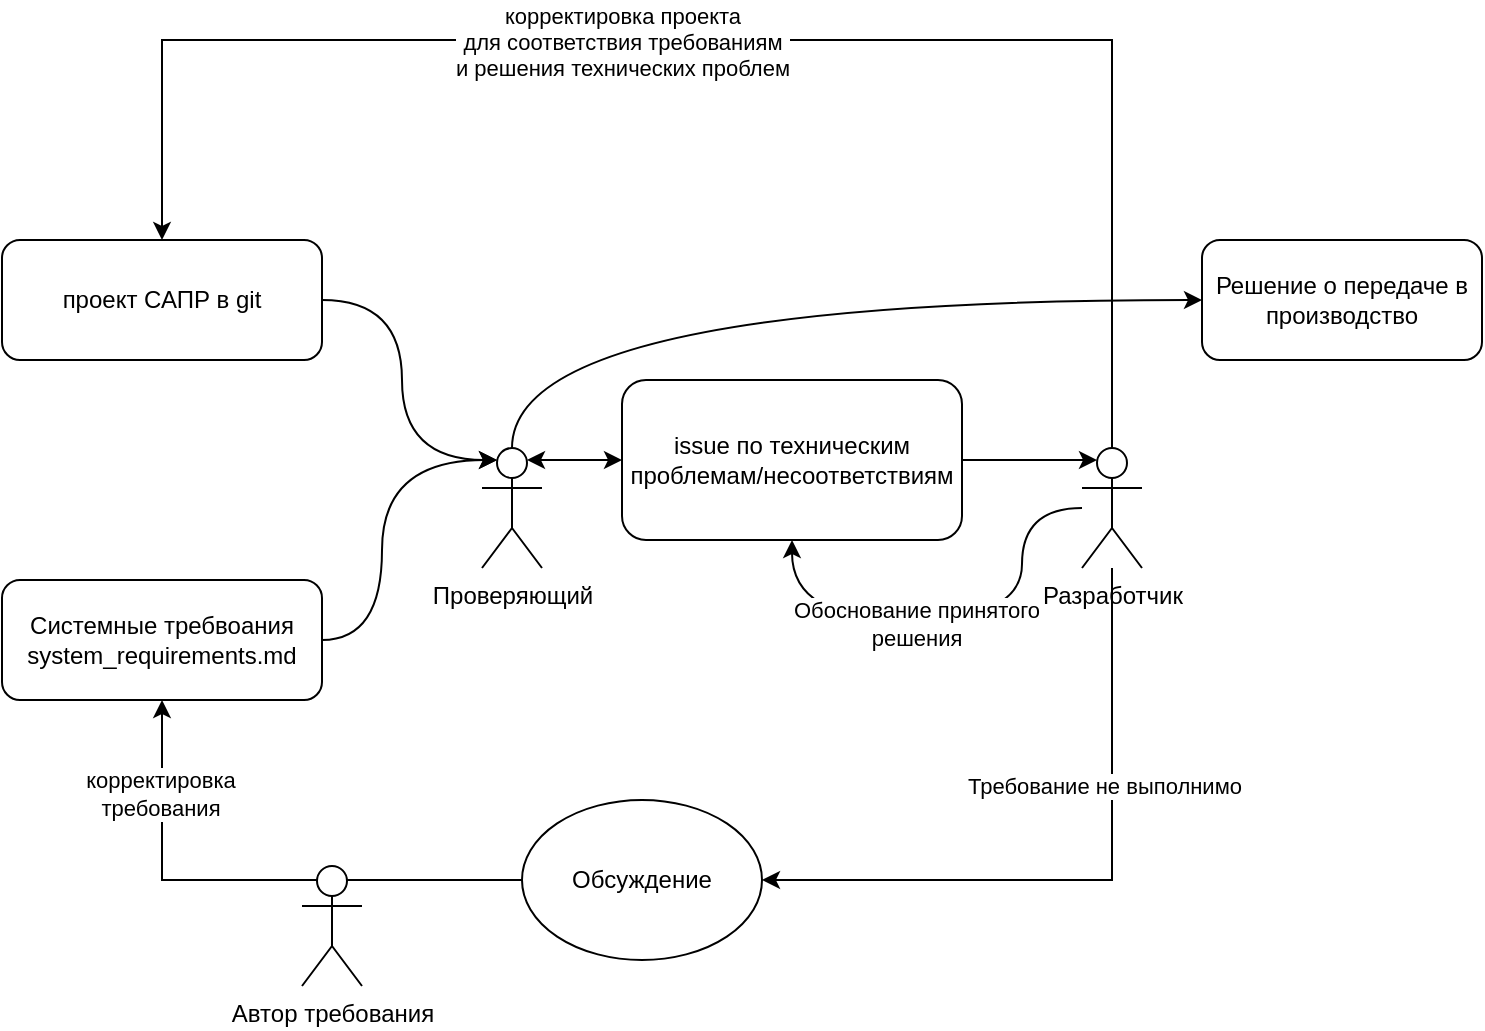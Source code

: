 <mxfile version="26.0.4">
  <diagram name="Page-1" id="GViEpS75mmgg416Dqrkz">
    <mxGraphModel dx="815" dy="499" grid="1" gridSize="10" guides="1" tooltips="1" connect="1" arrows="1" fold="1" page="1" pageScale="1" pageWidth="1169" pageHeight="827" math="0" shadow="0">
      <root>
        <mxCell id="0" />
        <mxCell id="1" parent="0" />
        <mxCell id="POo-i6RBd2wIl-Q0vdCe-14" style="edgeStyle=orthogonalEdgeStyle;curved=1;rounded=0;orthogonalLoop=1;jettySize=auto;html=1;exitX=1;exitY=0.5;exitDx=0;exitDy=0;entryX=0.25;entryY=0.1;entryDx=0;entryDy=0;entryPerimeter=0;" parent="1" source="POo-i6RBd2wIl-Q0vdCe-3" target="POo-i6RBd2wIl-Q0vdCe-5" edge="1">
          <mxGeometry relative="1" as="geometry">
            <Array as="points">
              <mxPoint x="220" y="360" />
              <mxPoint x="220" y="270" />
            </Array>
          </mxGeometry>
        </mxCell>
        <mxCell id="POo-i6RBd2wIl-Q0vdCe-3" value="Системные требвоания&lt;br&gt;system_requirements.md" style="rounded=1;whiteSpace=wrap;html=1;" parent="1" vertex="1">
          <mxGeometry x="30" y="330" width="160" height="60" as="geometry" />
        </mxCell>
        <mxCell id="POo-i6RBd2wIl-Q0vdCe-4" value="проект САПР в git" style="rounded=1;whiteSpace=wrap;html=1;" parent="1" vertex="1">
          <mxGeometry x="30" y="160" width="160" height="60" as="geometry" />
        </mxCell>
        <mxCell id="POo-i6RBd2wIl-Q0vdCe-17" style="edgeStyle=orthogonalEdgeStyle;curved=1;rounded=0;orthogonalLoop=1;jettySize=auto;html=1;exitX=0.75;exitY=0.1;exitDx=0;exitDy=0;exitPerimeter=0;entryX=0;entryY=0.5;entryDx=0;entryDy=0;startArrow=classic;startFill=1;" parent="1" source="POo-i6RBd2wIl-Q0vdCe-5" target="POo-i6RBd2wIl-Q0vdCe-8" edge="1">
          <mxGeometry relative="1" as="geometry">
            <mxPoint x="370" y="270.0" as="targetPoint" />
          </mxGeometry>
        </mxCell>
        <mxCell id="POo-i6RBd2wIl-Q0vdCe-5" value="Проверяющий" style="shape=umlActor;verticalLabelPosition=bottom;verticalAlign=top;html=1;outlineConnect=0;" parent="1" vertex="1">
          <mxGeometry x="270" y="264" width="30" height="60" as="geometry" />
        </mxCell>
        <mxCell id="POo-i6RBd2wIl-Q0vdCe-8" value="issue по техническим проблемам/несоответствиям" style="rounded=1;whiteSpace=wrap;html=1;" parent="1" vertex="1">
          <mxGeometry x="340" y="230" width="170" height="80" as="geometry" />
        </mxCell>
        <mxCell id="POo-i6RBd2wIl-Q0vdCe-12" style="edgeStyle=orthogonalEdgeStyle;curved=1;rounded=0;orthogonalLoop=1;jettySize=auto;html=1;exitX=1;exitY=0.5;exitDx=0;exitDy=0;entryX=0.25;entryY=0.1;entryDx=0;entryDy=0;entryPerimeter=0;" parent="1" source="POo-i6RBd2wIl-Q0vdCe-4" target="POo-i6RBd2wIl-Q0vdCe-5" edge="1">
          <mxGeometry relative="1" as="geometry">
            <mxPoint x="250" y="270" as="targetPoint" />
            <Array as="points">
              <mxPoint x="230" y="190" />
              <mxPoint x="230" y="270" />
            </Array>
          </mxGeometry>
        </mxCell>
        <mxCell id="POo-i6RBd2wIl-Q0vdCe-26" style="edgeStyle=orthogonalEdgeStyle;rounded=0;orthogonalLoop=1;jettySize=auto;html=1;entryX=1;entryY=0.5;entryDx=0;entryDy=0;" parent="1" target="POo-i6RBd2wIl-Q0vdCe-21" edge="1">
          <mxGeometry relative="1" as="geometry">
            <Array as="points">
              <mxPoint x="585" y="480" />
            </Array>
            <mxPoint x="585" y="324" as="sourcePoint" />
            <mxPoint x="405" y="480" as="targetPoint" />
          </mxGeometry>
        </mxCell>
        <mxCell id="POo-i6RBd2wIl-Q0vdCe-27" value="Требование не выполнимо" style="edgeLabel;html=1;align=center;verticalAlign=middle;resizable=0;points=[];" parent="POo-i6RBd2wIl-Q0vdCe-26" vertex="1" connectable="0">
          <mxGeometry x="-0.341" y="-4" relative="1" as="geometry">
            <mxPoint as="offset" />
          </mxGeometry>
        </mxCell>
        <mxCell id="POo-i6RBd2wIl-Q0vdCe-30" style="edgeStyle=orthogonalEdgeStyle;rounded=0;orthogonalLoop=1;jettySize=auto;html=1;exitX=0.5;exitY=0;exitDx=0;exitDy=0;exitPerimeter=0;entryX=0.5;entryY=0;entryDx=0;entryDy=0;" parent="1" source="POo-i6RBd2wIl-Q0vdCe-19" target="POo-i6RBd2wIl-Q0vdCe-4" edge="1">
          <mxGeometry relative="1" as="geometry">
            <Array as="points">
              <mxPoint x="585" y="60" />
              <mxPoint x="110" y="60" />
            </Array>
          </mxGeometry>
        </mxCell>
        <mxCell id="POo-i6RBd2wIl-Q0vdCe-31" value="корректировка проекта&lt;br&gt;для соответствия требованиям&lt;br&gt;и решения технических проблем" style="edgeLabel;html=1;align=center;verticalAlign=middle;resizable=0;points=[];" parent="POo-i6RBd2wIl-Q0vdCe-30" vertex="1" connectable="0">
          <mxGeometry x="0.86" relative="1" as="geometry">
            <mxPoint x="230" y="-45" as="offset" />
          </mxGeometry>
        </mxCell>
        <mxCell id="hSJJYk9LEopRc4NX9AQN-2" style="edgeStyle=orthogonalEdgeStyle;rounded=0;orthogonalLoop=1;jettySize=auto;html=1;entryX=0.5;entryY=1;entryDx=0;entryDy=0;curved=1;" edge="1" parent="1" source="POo-i6RBd2wIl-Q0vdCe-19" target="POo-i6RBd2wIl-Q0vdCe-8">
          <mxGeometry relative="1" as="geometry">
            <Array as="points">
              <mxPoint x="540" y="294" />
              <mxPoint x="540" y="350" />
              <mxPoint x="425" y="350" />
            </Array>
          </mxGeometry>
        </mxCell>
        <mxCell id="hSJJYk9LEopRc4NX9AQN-3" value="Обоснование принятого &lt;br&gt;решения" style="edgeLabel;html=1;align=center;verticalAlign=middle;resizable=0;points=[];" vertex="1" connectable="0" parent="hSJJYk9LEopRc4NX9AQN-2">
          <mxGeometry x="0.156" y="2" relative="1" as="geometry">
            <mxPoint as="offset" />
          </mxGeometry>
        </mxCell>
        <mxCell id="POo-i6RBd2wIl-Q0vdCe-19" value="Разработчик" style="shape=umlActor;verticalLabelPosition=bottom;verticalAlign=top;html=1;outlineConnect=0;" parent="1" vertex="1">
          <mxGeometry x="570" y="264" width="30" height="60" as="geometry" />
        </mxCell>
        <mxCell id="POo-i6RBd2wIl-Q0vdCe-28" style="edgeStyle=orthogonalEdgeStyle;rounded=0;orthogonalLoop=1;jettySize=auto;html=1;exitX=0;exitY=0.5;exitDx=0;exitDy=0;entryX=0.5;entryY=1;entryDx=0;entryDy=0;" parent="1" source="POo-i6RBd2wIl-Q0vdCe-21" target="POo-i6RBd2wIl-Q0vdCe-3" edge="1">
          <mxGeometry relative="1" as="geometry" />
        </mxCell>
        <mxCell id="POo-i6RBd2wIl-Q0vdCe-29" value="корректировка&lt;br&gt;требования" style="edgeLabel;html=1;align=center;verticalAlign=middle;resizable=0;points=[];" parent="POo-i6RBd2wIl-Q0vdCe-28" vertex="1" connectable="0">
          <mxGeometry x="0.65" y="1" relative="1" as="geometry">
            <mxPoint as="offset" />
          </mxGeometry>
        </mxCell>
        <mxCell id="POo-i6RBd2wIl-Q0vdCe-21" value="Обсуждение" style="ellipse;whiteSpace=wrap;html=1;" parent="1" vertex="1">
          <mxGeometry x="290" y="440" width="120" height="80" as="geometry" />
        </mxCell>
        <mxCell id="POo-i6RBd2wIl-Q0vdCe-34" style="edgeStyle=orthogonalEdgeStyle;curved=1;rounded=0;orthogonalLoop=1;jettySize=auto;html=1;exitX=1;exitY=0.5;exitDx=0;exitDy=0;entryX=0.25;entryY=0.1;entryDx=0;entryDy=0;entryPerimeter=0;" parent="1" source="POo-i6RBd2wIl-Q0vdCe-8" target="POo-i6RBd2wIl-Q0vdCe-19" edge="1">
          <mxGeometry relative="1" as="geometry" />
        </mxCell>
        <mxCell id="POo-i6RBd2wIl-Q0vdCe-48" style="edgeStyle=orthogonalEdgeStyle;curved=1;rounded=0;orthogonalLoop=1;jettySize=auto;html=1;exitX=0.5;exitY=0;exitDx=0;exitDy=0;entryX=0;entryY=0.5;entryDx=0;entryDy=0;elbow=vertical;exitPerimeter=0;" parent="1" source="POo-i6RBd2wIl-Q0vdCe-5" target="POo-i6RBd2wIl-Q0vdCe-47" edge="1">
          <mxGeometry relative="1" as="geometry">
            <mxPoint x="600" y="270" as="sourcePoint" />
          </mxGeometry>
        </mxCell>
        <mxCell id="POo-i6RBd2wIl-Q0vdCe-47" value="Решение о передаче в производство" style="rounded=1;whiteSpace=wrap;html=1;" parent="1" vertex="1">
          <mxGeometry x="630" y="160" width="140" height="60" as="geometry" />
        </mxCell>
        <mxCell id="POWJQCeHsaM0s7WVp-VR-1" value="Автор требования" style="shape=umlActor;verticalLabelPosition=bottom;verticalAlign=top;html=1;outlineConnect=0;" parent="1" vertex="1">
          <mxGeometry x="180" y="473" width="30" height="60" as="geometry" />
        </mxCell>
      </root>
    </mxGraphModel>
  </diagram>
</mxfile>
